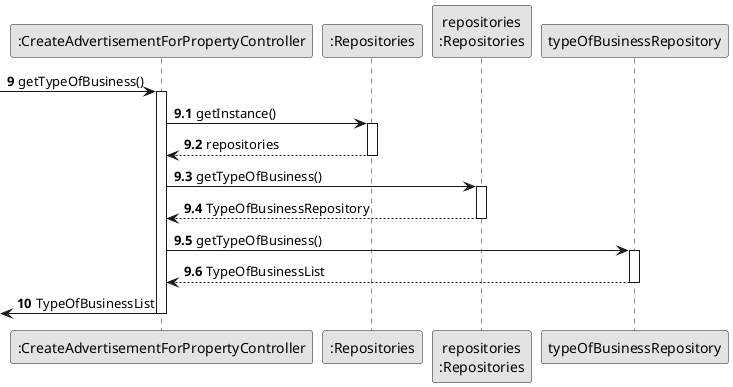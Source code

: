 @startuml
skinparam monochrome true
skinparam packageStyle rectangle
skinparam shadowing false

autonumber 9

participant ":CreateAdvertisementForPropertyController" as CTRL
participant ":Repositories" as RepositorySingleton
participant "repositories\n:Repositories" as PLAT


-> CTRL : getTypeOfBusiness()
autonumber 9.1
activate CTRL

CTRL -> RepositorySingleton : getInstance()
    activate RepositorySingleton

        RepositorySingleton --> CTRL: repositories
    deactivate RepositorySingleton

    CTRL -> PLAT : getTypeOfBusiness()
    activate PLAT

    PLAT --> CTRL: TypeOfBusinessRepository
    deactivate PLAT

    CTRL -> typeOfBusinessRepository : getTypeOfBusiness()
    activate typeOfBusinessRepository

    typeOfBusinessRepository --> CTRL : TypeOfBusinessList
    deactivate typeOfBusinessRepository
autonumber 10
<- CTRL : TypeOfBusinessList
deactivate CTRL

@enduml